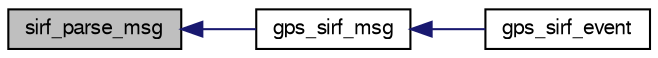 digraph "sirf_parse_msg"
{
  edge [fontname="FreeSans",fontsize="10",labelfontname="FreeSans",labelfontsize="10"];
  node [fontname="FreeSans",fontsize="10",shape=record];
  rankdir="LR";
  Node1 [label="sirf_parse_msg",height=0.2,width=0.4,color="black", fillcolor="grey75", style="filled", fontcolor="black"];
  Node1 -> Node2 [dir="back",color="midnightblue",fontsize="10",style="solid",fontname="FreeSans"];
  Node2 [label="gps_sirf_msg",height=0.2,width=0.4,color="black", fillcolor="white", style="filled",URL="$gps__sirf_8c.html#ae52d53007754c0328f91ffd33ee9c814"];
  Node2 -> Node3 [dir="back",color="midnightblue",fontsize="10",style="solid",fontname="FreeSans"];
  Node3 [label="gps_sirf_event",height=0.2,width=0.4,color="black", fillcolor="white", style="filled",URL="$gps__sirf_8h.html#a90cca7dc344f0c55fd23f9c924f49bee"];
}
